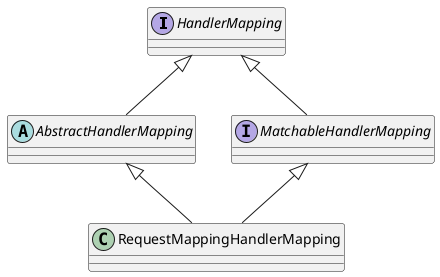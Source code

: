 @startuml

interface HandlerMapping



abstract class AbstractHandlerMapping

HandlerMapping <|-- AbstractHandlerMapping

class RequestMappingHandlerMapping

AbstractHandlerMapping <|-- RequestMappingHandlerMapping

interface MatchableHandlerMapping

HandlerMapping <|-- MatchableHandlerMapping
MatchableHandlerMapping <|-- RequestMappingHandlerMapping

@enduml